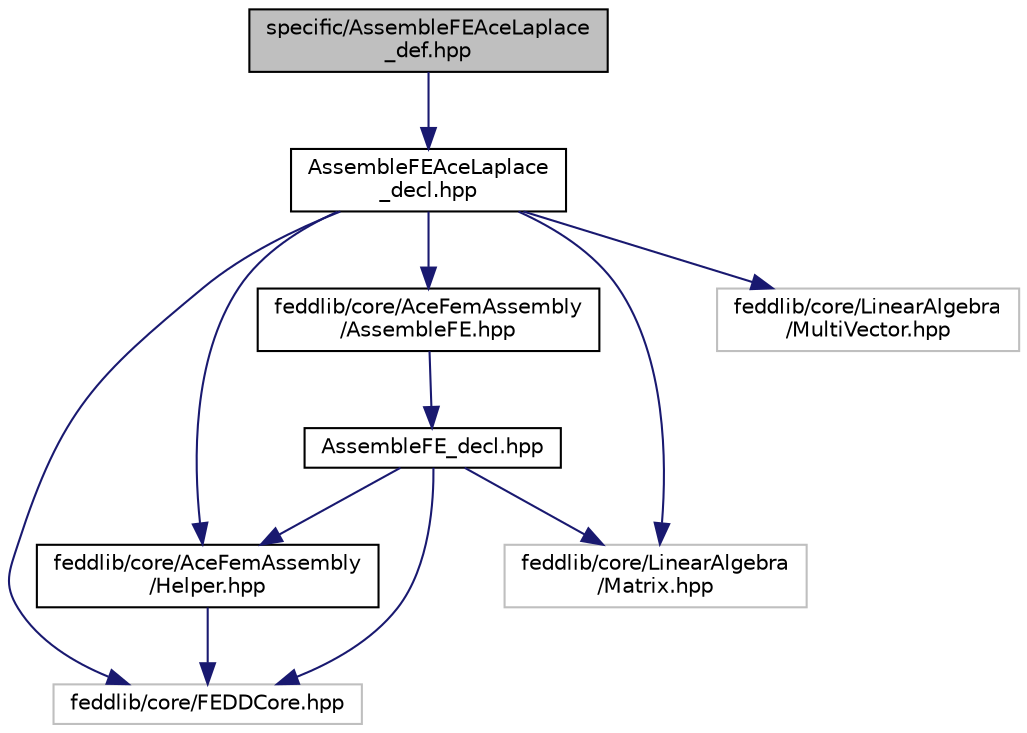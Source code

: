 digraph "specific/AssembleFEAceLaplace_def.hpp"
{
 // LATEX_PDF_SIZE
  edge [fontname="Helvetica",fontsize="10",labelfontname="Helvetica",labelfontsize="10"];
  node [fontname="Helvetica",fontsize="10",shape=record];
  Node1 [label="specific/AssembleFEAceLaplace\l_def.hpp",height=0.2,width=0.4,color="black", fillcolor="grey75", style="filled", fontcolor="black",tooltip=" "];
  Node1 -> Node2 [color="midnightblue",fontsize="10",style="solid"];
  Node2 [label="AssembleFEAceLaplace\l_decl.hpp",height=0.2,width=0.4,color="black", fillcolor="white", style="filled",URL="$AssembleFEAceLaplace__decl_8hpp.html",tooltip=" "];
  Node2 -> Node3 [color="midnightblue",fontsize="10",style="solid"];
  Node3 [label="feddlib/core/AceFemAssembly\l/AssembleFE.hpp",height=0.2,width=0.4,color="black", fillcolor="white", style="filled",URL="$AssembleFE_8hpp.html",tooltip=" "];
  Node3 -> Node4 [color="midnightblue",fontsize="10",style="solid"];
  Node4 [label="AssembleFE_decl.hpp",height=0.2,width=0.4,color="black", fillcolor="white", style="filled",URL="$AssembleFE__decl_8hpp.html",tooltip=" "];
  Node4 -> Node5 [color="midnightblue",fontsize="10",style="solid"];
  Node5 [label="feddlib/core/FEDDCore.hpp",height=0.2,width=0.4,color="grey75", fillcolor="white", style="filled",tooltip=" "];
  Node4 -> Node6 [color="midnightblue",fontsize="10",style="solid"];
  Node6 [label="feddlib/core/LinearAlgebra\l/Matrix.hpp",height=0.2,width=0.4,color="grey75", fillcolor="white", style="filled",tooltip=" "];
  Node4 -> Node7 [color="midnightblue",fontsize="10",style="solid"];
  Node7 [label="feddlib/core/AceFemAssembly\l/Helper.hpp",height=0.2,width=0.4,color="black", fillcolor="white", style="filled",URL="$Helper_8hpp.html",tooltip=" "];
  Node7 -> Node5 [color="midnightblue",fontsize="10",style="solid"];
  Node2 -> Node7 [color="midnightblue",fontsize="10",style="solid"];
  Node2 -> Node5 [color="midnightblue",fontsize="10",style="solid"];
  Node2 -> Node6 [color="midnightblue",fontsize="10",style="solid"];
  Node2 -> Node8 [color="midnightblue",fontsize="10",style="solid"];
  Node8 [label="feddlib/core/LinearAlgebra\l/MultiVector.hpp",height=0.2,width=0.4,color="grey75", fillcolor="white", style="filled",tooltip=" "];
}
